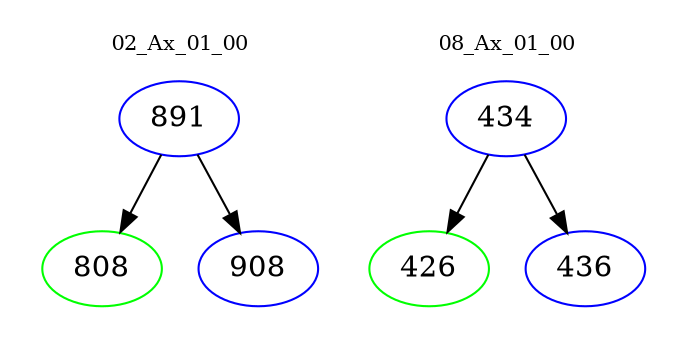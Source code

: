 digraph{
subgraph cluster_0 {
color = white
label = "02_Ax_01_00";
fontsize=10;
T0_891 [label="891", color="blue"]
T0_891 -> T0_808 [color="black"]
T0_808 [label="808", color="green"]
T0_891 -> T0_908 [color="black"]
T0_908 [label="908", color="blue"]
}
subgraph cluster_1 {
color = white
label = "08_Ax_01_00";
fontsize=10;
T1_434 [label="434", color="blue"]
T1_434 -> T1_426 [color="black"]
T1_426 [label="426", color="green"]
T1_434 -> T1_436 [color="black"]
T1_436 [label="436", color="blue"]
}
}
